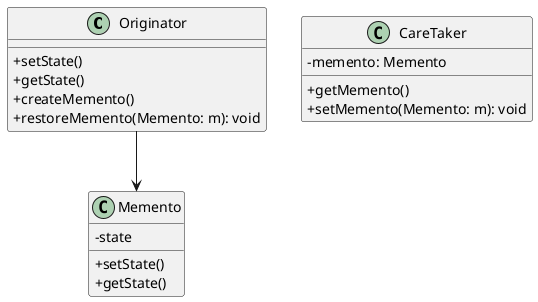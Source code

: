 @startuml 备忘录
skinparam classAttributeIconSize 0

class Originator {
  + setState()
  + getState()
  + createMemento()
  + restoreMemento(Memento: m): void
}
class Memento {
  - state
  + setState()
  + getState()
}
class CareTaker {
  ' 管理者
  - memento: Memento
  + getMemento()
  + setMemento(Memento: m): void
}

Originator --> Memento

@enduml